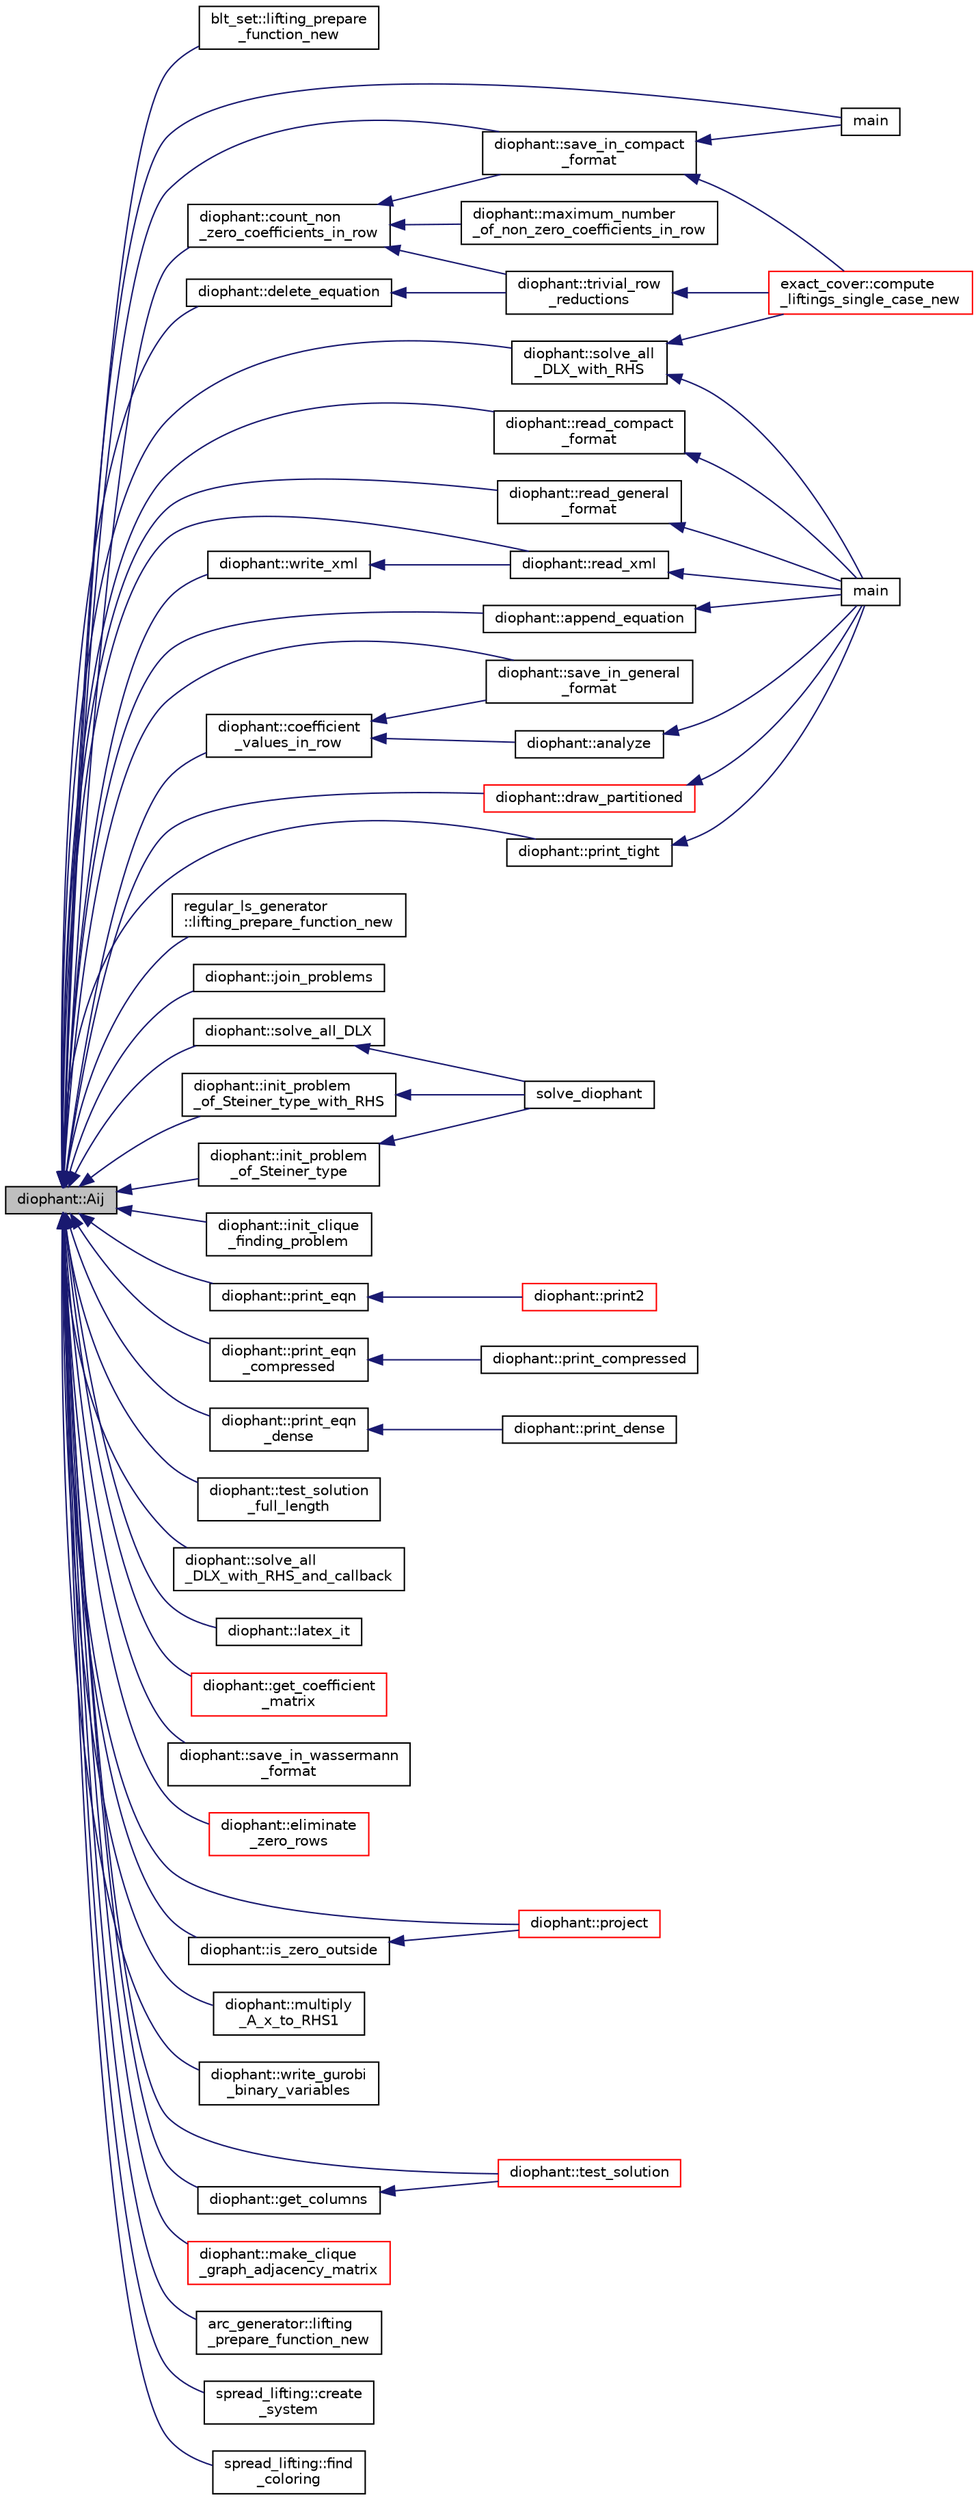 digraph "diophant::Aij"
{
  edge [fontname="Helvetica",fontsize="10",labelfontname="Helvetica",labelfontsize="10"];
  node [fontname="Helvetica",fontsize="10",shape=record];
  rankdir="LR";
  Node8 [label="diophant::Aij",height=0.2,width=0.4,color="black", fillcolor="grey75", style="filled", fontcolor="black"];
  Node8 -> Node9 [dir="back",color="midnightblue",fontsize="10",style="solid",fontname="Helvetica"];
  Node9 [label="blt_set::lifting_prepare\l_function_new",height=0.2,width=0.4,color="black", fillcolor="white", style="filled",URL="$d1/d3d/classblt__set.html#a1314b7c0a3b78ba54c0f61a397d8afce"];
  Node8 -> Node10 [dir="back",color="midnightblue",fontsize="10",style="solid",fontname="Helvetica"];
  Node10 [label="main",height=0.2,width=0.4,color="black", fillcolor="white", style="filled",URL="$d6/d12/puzzle_8_c.html#a840291bc02cba5474a4cb46a9b9566fe"];
  Node8 -> Node11 [dir="back",color="midnightblue",fontsize="10",style="solid",fontname="Helvetica"];
  Node11 [label="regular_ls_generator\l::lifting_prepare_function_new",height=0.2,width=0.4,color="black", fillcolor="white", style="filled",URL="$d2/dd8/classregular__ls__generator.html#a5d4a720722a5db9aa0bb151b785db5e5"];
  Node8 -> Node12 [dir="back",color="midnightblue",fontsize="10",style="solid",fontname="Helvetica"];
  Node12 [label="diophant::join_problems",height=0.2,width=0.4,color="black", fillcolor="white", style="filled",URL="$d7/d9c/classdiophant.html#a6753173ea1ad81280ce91efe6a089102"];
  Node8 -> Node13 [dir="back",color="midnightblue",fontsize="10",style="solid",fontname="Helvetica"];
  Node13 [label="diophant::init_problem\l_of_Steiner_type_with_RHS",height=0.2,width=0.4,color="black", fillcolor="white", style="filled",URL="$d7/d9c/classdiophant.html#afec4aea287c456909705c5f09369ff63"];
  Node13 -> Node14 [dir="back",color="midnightblue",fontsize="10",style="solid",fontname="Helvetica"];
  Node14 [label="solve_diophant",height=0.2,width=0.4,color="black", fillcolor="white", style="filled",URL="$da/dd4/solvers_8h.html#af08eebddb0a897485d9a29558f6169b0"];
  Node8 -> Node15 [dir="back",color="midnightblue",fontsize="10",style="solid",fontname="Helvetica"];
  Node15 [label="diophant::init_problem\l_of_Steiner_type",height=0.2,width=0.4,color="black", fillcolor="white", style="filled",URL="$d7/d9c/classdiophant.html#ae10252919a85d14368a327eb291d8f47"];
  Node15 -> Node14 [dir="back",color="midnightblue",fontsize="10",style="solid",fontname="Helvetica"];
  Node8 -> Node16 [dir="back",color="midnightblue",fontsize="10",style="solid",fontname="Helvetica"];
  Node16 [label="diophant::init_clique\l_finding_problem",height=0.2,width=0.4,color="black", fillcolor="white", style="filled",URL="$d7/d9c/classdiophant.html#ac84b2692cc489bb7f8c8270532887ac0"];
  Node8 -> Node17 [dir="back",color="midnightblue",fontsize="10",style="solid",fontname="Helvetica"];
  Node17 [label="diophant::print_tight",height=0.2,width=0.4,color="black", fillcolor="white", style="filled",URL="$d7/d9c/classdiophant.html#a8ff7b7c6da4a352ae5206b5cbb383f65"];
  Node17 -> Node18 [dir="back",color="midnightblue",fontsize="10",style="solid",fontname="Helvetica"];
  Node18 [label="main",height=0.2,width=0.4,color="black", fillcolor="white", style="filled",URL="$dc/dbc/solve__diophant_8_c.html#a3c04138a5bfe5d72780bb7e82a18e627"];
  Node8 -> Node19 [dir="back",color="midnightblue",fontsize="10",style="solid",fontname="Helvetica"];
  Node19 [label="diophant::print_eqn",height=0.2,width=0.4,color="black", fillcolor="white", style="filled",URL="$d7/d9c/classdiophant.html#a94f356a90925f7a0d966f982a7c5a437"];
  Node19 -> Node20 [dir="back",color="midnightblue",fontsize="10",style="solid",fontname="Helvetica"];
  Node20 [label="diophant::print2",height=0.2,width=0.4,color="red", fillcolor="white", style="filled",URL="$d7/d9c/classdiophant.html#af4b3684270925d0d766a3a0d3089e195"];
  Node8 -> Node31 [dir="back",color="midnightblue",fontsize="10",style="solid",fontname="Helvetica"];
  Node31 [label="diophant::print_eqn\l_compressed",height=0.2,width=0.4,color="black", fillcolor="white", style="filled",URL="$d7/d9c/classdiophant.html#a49b31b969e9b19517f318af90b77be8d"];
  Node31 -> Node32 [dir="back",color="midnightblue",fontsize="10",style="solid",fontname="Helvetica"];
  Node32 [label="diophant::print_compressed",height=0.2,width=0.4,color="black", fillcolor="white", style="filled",URL="$d7/d9c/classdiophant.html#af1e2f544376e1b3ca43f519224858141"];
  Node8 -> Node33 [dir="back",color="midnightblue",fontsize="10",style="solid",fontname="Helvetica"];
  Node33 [label="diophant::print_eqn\l_dense",height=0.2,width=0.4,color="black", fillcolor="white", style="filled",URL="$d7/d9c/classdiophant.html#a09da07aa31ff5acc4d94ae5b48b42f35"];
  Node33 -> Node34 [dir="back",color="midnightblue",fontsize="10",style="solid",fontname="Helvetica"];
  Node34 [label="diophant::print_dense",height=0.2,width=0.4,color="black", fillcolor="white", style="filled",URL="$d7/d9c/classdiophant.html#a4ba4636bf9e11e80978d64c2dc91fdaa"];
  Node8 -> Node35 [dir="back",color="midnightblue",fontsize="10",style="solid",fontname="Helvetica"];
  Node35 [label="diophant::test_solution\l_full_length",height=0.2,width=0.4,color="black", fillcolor="white", style="filled",URL="$d7/d9c/classdiophant.html#afa74820d34e946221032f1670055b207"];
  Node8 -> Node36 [dir="back",color="midnightblue",fontsize="10",style="solid",fontname="Helvetica"];
  Node36 [label="diophant::solve_all_DLX",height=0.2,width=0.4,color="black", fillcolor="white", style="filled",URL="$d7/d9c/classdiophant.html#aeddc759e377a9c710e03935cc463059d"];
  Node36 -> Node14 [dir="back",color="midnightblue",fontsize="10",style="solid",fontname="Helvetica"];
  Node8 -> Node37 [dir="back",color="midnightblue",fontsize="10",style="solid",fontname="Helvetica"];
  Node37 [label="diophant::solve_all\l_DLX_with_RHS",height=0.2,width=0.4,color="black", fillcolor="white", style="filled",URL="$d7/d9c/classdiophant.html#a6423b067628b3caa1a6d2063ee803fac"];
  Node37 -> Node18 [dir="back",color="midnightblue",fontsize="10",style="solid",fontname="Helvetica"];
  Node37 -> Node23 [dir="back",color="midnightblue",fontsize="10",style="solid",fontname="Helvetica"];
  Node23 [label="exact_cover::compute\l_liftings_single_case_new",height=0.2,width=0.4,color="red", fillcolor="white", style="filled",URL="$df/d94/classexact__cover.html#ab111dd375f84d6f60ec7edeb2b18523e"];
  Node8 -> Node38 [dir="back",color="midnightblue",fontsize="10",style="solid",fontname="Helvetica"];
  Node38 [label="diophant::solve_all\l_DLX_with_RHS_and_callback",height=0.2,width=0.4,color="black", fillcolor="white", style="filled",URL="$d7/d9c/classdiophant.html#acdd512e26ee214803439e24f24fd9805"];
  Node8 -> Node39 [dir="back",color="midnightblue",fontsize="10",style="solid",fontname="Helvetica"];
  Node39 [label="diophant::latex_it",height=0.2,width=0.4,color="black", fillcolor="white", style="filled",URL="$d7/d9c/classdiophant.html#ae65e4019fc13a94f210382142e037cc6"];
  Node8 -> Node40 [dir="back",color="midnightblue",fontsize="10",style="solid",fontname="Helvetica"];
  Node40 [label="diophant::count_non\l_zero_coefficients_in_row",height=0.2,width=0.4,color="black", fillcolor="white", style="filled",URL="$d7/d9c/classdiophant.html#a32575931589f47546ba7b7ef9fb99e68"];
  Node40 -> Node41 [dir="back",color="midnightblue",fontsize="10",style="solid",fontname="Helvetica"];
  Node41 [label="diophant::trivial_row\l_reductions",height=0.2,width=0.4,color="black", fillcolor="white", style="filled",URL="$d7/d9c/classdiophant.html#a8d22fc916f3a0dc96604759f1685c1a3"];
  Node41 -> Node23 [dir="back",color="midnightblue",fontsize="10",style="solid",fontname="Helvetica"];
  Node40 -> Node42 [dir="back",color="midnightblue",fontsize="10",style="solid",fontname="Helvetica"];
  Node42 [label="diophant::maximum_number\l_of_non_zero_coefficients_in_row",height=0.2,width=0.4,color="black", fillcolor="white", style="filled",URL="$d7/d9c/classdiophant.html#a5644464dd4854d44f217534cd57aa740"];
  Node40 -> Node43 [dir="back",color="midnightblue",fontsize="10",style="solid",fontname="Helvetica"];
  Node43 [label="diophant::save_in_compact\l_format",height=0.2,width=0.4,color="black", fillcolor="white", style="filled",URL="$d7/d9c/classdiophant.html#a7119e1f2b15ffe94385227cf731b7e8e"];
  Node43 -> Node10 [dir="back",color="midnightblue",fontsize="10",style="solid",fontname="Helvetica"];
  Node43 -> Node23 [dir="back",color="midnightblue",fontsize="10",style="solid",fontname="Helvetica"];
  Node8 -> Node44 [dir="back",color="midnightblue",fontsize="10",style="solid",fontname="Helvetica"];
  Node44 [label="diophant::coefficient\l_values_in_row",height=0.2,width=0.4,color="black", fillcolor="white", style="filled",URL="$d7/d9c/classdiophant.html#a73ad334fe00ecdaa812aa65175af08d2"];
  Node44 -> Node45 [dir="back",color="midnightblue",fontsize="10",style="solid",fontname="Helvetica"];
  Node45 [label="diophant::save_in_general\l_format",height=0.2,width=0.4,color="black", fillcolor="white", style="filled",URL="$d7/d9c/classdiophant.html#a6a0683cb64cd550310bc09ea78e2c13f"];
  Node44 -> Node46 [dir="back",color="midnightblue",fontsize="10",style="solid",fontname="Helvetica"];
  Node46 [label="diophant::analyze",height=0.2,width=0.4,color="black", fillcolor="white", style="filled",URL="$d7/d9c/classdiophant.html#a6548badaecf72d3ecb9989e9a3e518f0"];
  Node46 -> Node18 [dir="back",color="midnightblue",fontsize="10",style="solid",fontname="Helvetica"];
  Node8 -> Node47 [dir="back",color="midnightblue",fontsize="10",style="solid",fontname="Helvetica"];
  Node47 [label="diophant::get_coefficient\l_matrix",height=0.2,width=0.4,color="red", fillcolor="white", style="filled",URL="$d7/d9c/classdiophant.html#a63b458bec7327942d408e2b3135aa4e7"];
  Node8 -> Node43 [dir="back",color="midnightblue",fontsize="10",style="solid",fontname="Helvetica"];
  Node8 -> Node49 [dir="back",color="midnightblue",fontsize="10",style="solid",fontname="Helvetica"];
  Node49 [label="diophant::read_compact\l_format",height=0.2,width=0.4,color="black", fillcolor="white", style="filled",URL="$d7/d9c/classdiophant.html#a8cf43adfae9ea53b58c6388c50bcd368"];
  Node49 -> Node18 [dir="back",color="midnightblue",fontsize="10",style="solid",fontname="Helvetica"];
  Node8 -> Node45 [dir="back",color="midnightblue",fontsize="10",style="solid",fontname="Helvetica"];
  Node8 -> Node50 [dir="back",color="midnightblue",fontsize="10",style="solid",fontname="Helvetica"];
  Node50 [label="diophant::read_general\l_format",height=0.2,width=0.4,color="black", fillcolor="white", style="filled",URL="$d7/d9c/classdiophant.html#a1887f195bdb2f597aa7eedc55cb8a211"];
  Node50 -> Node18 [dir="back",color="midnightblue",fontsize="10",style="solid",fontname="Helvetica"];
  Node8 -> Node51 [dir="back",color="midnightblue",fontsize="10",style="solid",fontname="Helvetica"];
  Node51 [label="diophant::save_in_wassermann\l_format",height=0.2,width=0.4,color="black", fillcolor="white", style="filled",URL="$d7/d9c/classdiophant.html#aba0053de9568c9ec757915d88e030c4b"];
  Node8 -> Node52 [dir="back",color="midnightblue",fontsize="10",style="solid",fontname="Helvetica"];
  Node52 [label="diophant::eliminate\l_zero_rows",height=0.2,width=0.4,color="red", fillcolor="white", style="filled",URL="$d7/d9c/classdiophant.html#a084681680627a3f07aade4d6a5480f5b"];
  Node8 -> Node54 [dir="back",color="midnightblue",fontsize="10",style="solid",fontname="Helvetica"];
  Node54 [label="diophant::is_zero_outside",height=0.2,width=0.4,color="black", fillcolor="white", style="filled",URL="$d7/d9c/classdiophant.html#af22b9d5ddcfea6e215892dc506eaaa82"];
  Node54 -> Node55 [dir="back",color="midnightblue",fontsize="10",style="solid",fontname="Helvetica"];
  Node55 [label="diophant::project",height=0.2,width=0.4,color="red", fillcolor="white", style="filled",URL="$d7/d9c/classdiophant.html#abf85557002f360c3e7cb70b546ab2cb3"];
  Node8 -> Node55 [dir="back",color="midnightblue",fontsize="10",style="solid",fontname="Helvetica"];
  Node8 -> Node56 [dir="back",color="midnightblue",fontsize="10",style="solid",fontname="Helvetica"];
  Node56 [label="diophant::multiply\l_A_x_to_RHS1",height=0.2,width=0.4,color="black", fillcolor="white", style="filled",URL="$d7/d9c/classdiophant.html#ae6f3c4bb82b979701c67049310d824e6"];
  Node8 -> Node57 [dir="back",color="midnightblue",fontsize="10",style="solid",fontname="Helvetica"];
  Node57 [label="diophant::write_xml",height=0.2,width=0.4,color="black", fillcolor="white", style="filled",URL="$d7/d9c/classdiophant.html#adfbc14e5783cc749f4ddf1880aab63a0"];
  Node57 -> Node58 [dir="back",color="midnightblue",fontsize="10",style="solid",fontname="Helvetica"];
  Node58 [label="diophant::read_xml",height=0.2,width=0.4,color="black", fillcolor="white", style="filled",URL="$d7/d9c/classdiophant.html#a56bf6e90f2b106f051f0735bb118cec6"];
  Node58 -> Node18 [dir="back",color="midnightblue",fontsize="10",style="solid",fontname="Helvetica"];
  Node8 -> Node58 [dir="back",color="midnightblue",fontsize="10",style="solid",fontname="Helvetica"];
  Node8 -> Node59 [dir="back",color="midnightblue",fontsize="10",style="solid",fontname="Helvetica"];
  Node59 [label="diophant::append_equation",height=0.2,width=0.4,color="black", fillcolor="white", style="filled",URL="$d7/d9c/classdiophant.html#ab0ddcea782ccecdabf75f2277c9e8bd1"];
  Node59 -> Node18 [dir="back",color="midnightblue",fontsize="10",style="solid",fontname="Helvetica"];
  Node8 -> Node60 [dir="back",color="midnightblue",fontsize="10",style="solid",fontname="Helvetica"];
  Node60 [label="diophant::delete_equation",height=0.2,width=0.4,color="black", fillcolor="white", style="filled",URL="$d7/d9c/classdiophant.html#a358275d27c4c84ec1314c0b2fa027f7e"];
  Node60 -> Node41 [dir="back",color="midnightblue",fontsize="10",style="solid",fontname="Helvetica"];
  Node8 -> Node61 [dir="back",color="midnightblue",fontsize="10",style="solid",fontname="Helvetica"];
  Node61 [label="diophant::write_gurobi\l_binary_variables",height=0.2,width=0.4,color="black", fillcolor="white", style="filled",URL="$d7/d9c/classdiophant.html#a38d1f2d6fc7ca8a1eebfcc30a07fe9ad"];
  Node8 -> Node62 [dir="back",color="midnightblue",fontsize="10",style="solid",fontname="Helvetica"];
  Node62 [label="diophant::draw_partitioned",height=0.2,width=0.4,color="red", fillcolor="white", style="filled",URL="$d7/d9c/classdiophant.html#aea00280a322e4ad069a8de1e483790d0"];
  Node62 -> Node18 [dir="back",color="midnightblue",fontsize="10",style="solid",fontname="Helvetica"];
  Node8 -> Node64 [dir="back",color="midnightblue",fontsize="10",style="solid",fontname="Helvetica"];
  Node64 [label="diophant::test_solution",height=0.2,width=0.4,color="red", fillcolor="white", style="filled",URL="$d7/d9c/classdiophant.html#a385461230652130d1e4587cd99211462"];
  Node8 -> Node66 [dir="back",color="midnightblue",fontsize="10",style="solid",fontname="Helvetica"];
  Node66 [label="diophant::get_columns",height=0.2,width=0.4,color="black", fillcolor="white", style="filled",URL="$d7/d9c/classdiophant.html#a394c08d30cf6df92f3d79ef52d0cff08"];
  Node66 -> Node64 [dir="back",color="midnightblue",fontsize="10",style="solid",fontname="Helvetica"];
  Node8 -> Node67 [dir="back",color="midnightblue",fontsize="10",style="solid",fontname="Helvetica"];
  Node67 [label="diophant::make_clique\l_graph_adjacency_matrix",height=0.2,width=0.4,color="red", fillcolor="white", style="filled",URL="$d7/d9c/classdiophant.html#ae55932f30e8a1d1809123a6e1dda24e8"];
  Node8 -> Node71 [dir="back",color="midnightblue",fontsize="10",style="solid",fontname="Helvetica"];
  Node71 [label="arc_generator::lifting\l_prepare_function_new",height=0.2,width=0.4,color="black", fillcolor="white", style="filled",URL="$d4/d21/classarc__generator.html#a1078fb020754103ae2a648c146e32320"];
  Node8 -> Node72 [dir="back",color="midnightblue",fontsize="10",style="solid",fontname="Helvetica"];
  Node72 [label="spread_lifting::create\l_system",height=0.2,width=0.4,color="black", fillcolor="white", style="filled",URL="$d7/de2/classspread__lifting.html#a389c7761cc6a956414db3a1d60c028f7"];
  Node8 -> Node73 [dir="back",color="midnightblue",fontsize="10",style="solid",fontname="Helvetica"];
  Node73 [label="spread_lifting::find\l_coloring",height=0.2,width=0.4,color="black", fillcolor="white", style="filled",URL="$d7/de2/classspread__lifting.html#a50a2b99e5c52f9d64c1309db079aadfb"];
}
